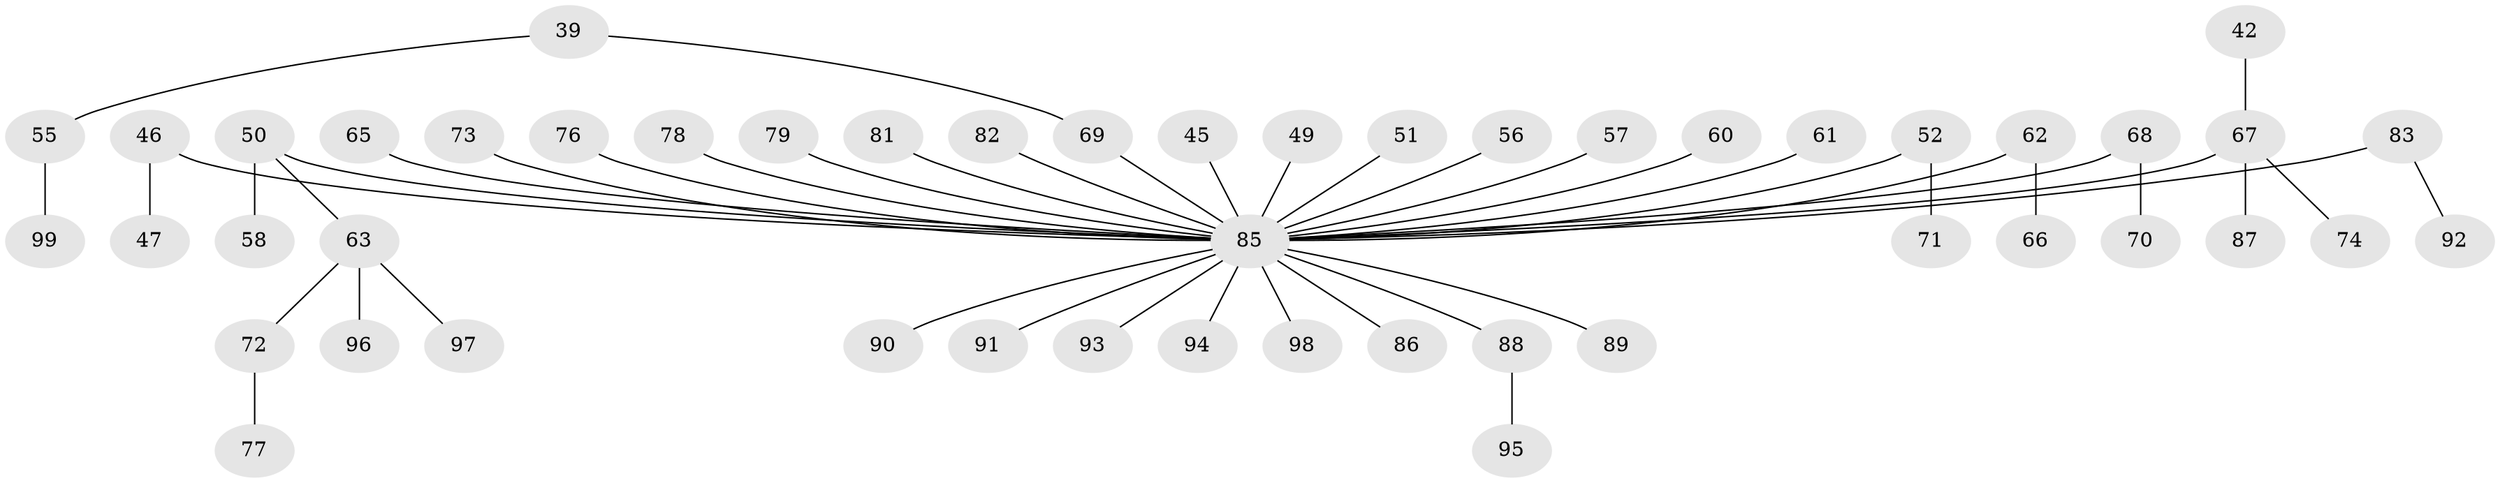 // original degree distribution, {6: 0.010101010101010102, 5: 0.030303030303030304, 7: 0.020202020202020204, 3: 0.13131313131313133, 1: 0.5050505050505051, 4: 0.06060606060606061, 2: 0.24242424242424243}
// Generated by graph-tools (version 1.1) at 2025/52/03/09/25 04:52:39]
// undirected, 49 vertices, 48 edges
graph export_dot {
graph [start="1"]
  node [color=gray90,style=filled];
  39 [super="+28+37"];
  42;
  45;
  46;
  47;
  49;
  50 [super="+32"];
  51;
  52;
  55;
  56;
  57;
  58;
  60;
  61;
  62;
  63;
  65;
  66;
  67 [super="+27"];
  68;
  69 [super="+21"];
  70;
  71;
  72;
  73;
  74;
  76;
  77;
  78;
  79;
  81;
  82;
  83 [super="+33+34+38+80"];
  85 [super="+44+75+84+36+40+41"];
  86;
  87;
  88;
  89;
  90;
  91;
  92;
  93;
  94;
  95;
  96;
  97;
  98;
  99;
  39 -- 55;
  39 -- 69;
  42 -- 67;
  45 -- 85;
  46 -- 47;
  46 -- 85;
  49 -- 85;
  50 -- 58;
  50 -- 85;
  50 -- 63;
  51 -- 85;
  52 -- 71;
  52 -- 85;
  55 -- 99;
  56 -- 85;
  57 -- 85;
  60 -- 85;
  61 -- 85;
  62 -- 66;
  62 -- 85;
  63 -- 72;
  63 -- 96;
  63 -- 97;
  65 -- 85;
  67 -- 87;
  67 -- 74;
  67 -- 85;
  68 -- 70;
  68 -- 85;
  69 -- 85;
  72 -- 77;
  73 -- 85;
  76 -- 85;
  78 -- 85;
  79 -- 85;
  81 -- 85;
  82 -- 85;
  83 -- 92;
  83 -- 85;
  85 -- 89;
  85 -- 86;
  85 -- 88;
  85 -- 90;
  85 -- 91;
  85 -- 93;
  85 -- 94;
  85 -- 98;
  88 -- 95;
}
